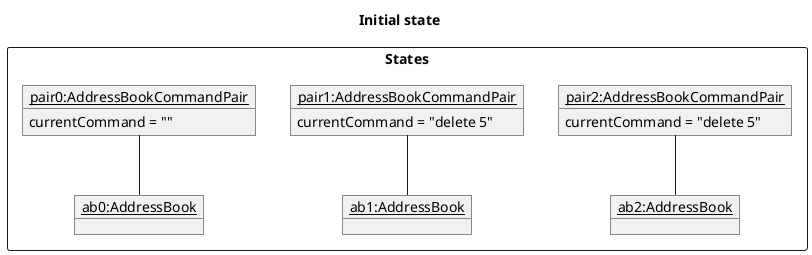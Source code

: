 @startuml
skinparam ClassFontColor #000000
skinparam ClassBorderColor #000000

title Initial state

package States <<rectangle>>  {

    object "__pair2:AddressBookCommandPair__" as State3
    State3 : currentCommand = "delete 5"

    object "__ab2:AddressBook__" as ab2

    object "__pair1:AddressBookCommandPair__" as State2
    State2 : currentCommand = "delete 5"

    object "__ab1:AddressBook__" as ab1

    object "__pair0:AddressBookCommandPair__" as State1
    State1 : currentCommand = ""

    object "__ab0:AddressBook__" as ab0
}

State3 -- ab2
State2 -- ab1
State1 -- ab0

hide ab1
hide ab2
hide State2
hide State3

@end
